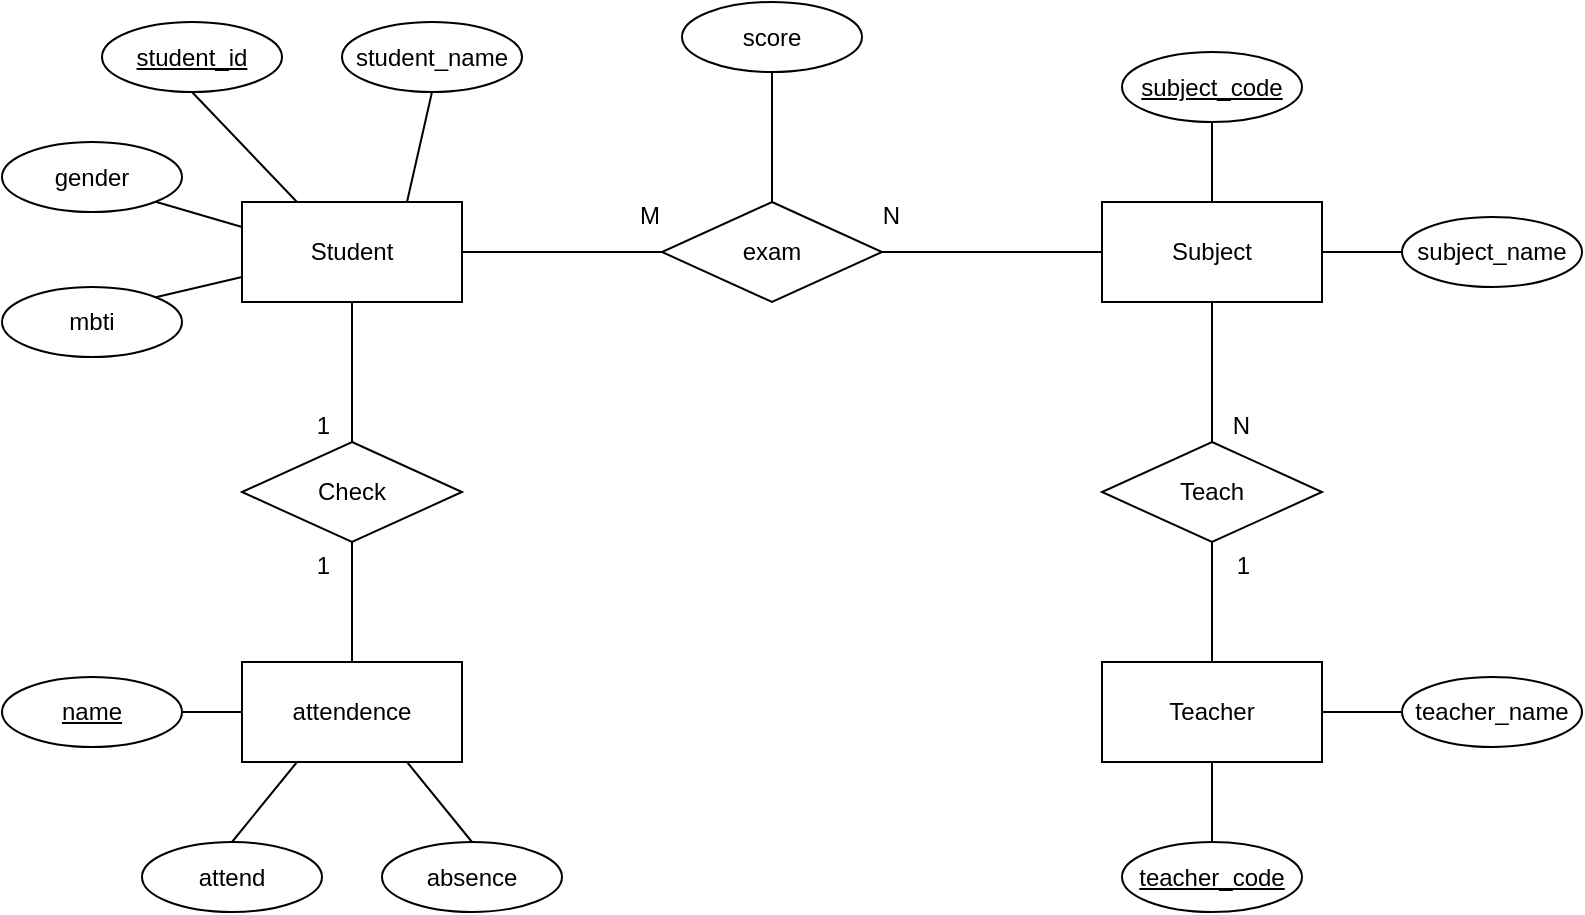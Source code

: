 <mxfile version="21.6.1" type="github">
  <diagram name="페이지-1" id="EzvtfQBdy-hiVALPavz4">
    <mxGraphModel dx="1018" dy="617" grid="1" gridSize="10" guides="1" tooltips="1" connect="1" arrows="1" fold="1" page="1" pageScale="1" pageWidth="827" pageHeight="1169" math="0" shadow="0">
      <root>
        <mxCell id="0" />
        <mxCell id="1" parent="0" />
        <mxCell id="PYD6FqWmEahpJ3s4jbQP-1" value="Student" style="whiteSpace=wrap;html=1;align=center;" vertex="1" parent="1">
          <mxGeometry x="130" y="170" width="110" height="50" as="geometry" />
        </mxCell>
        <mxCell id="PYD6FqWmEahpJ3s4jbQP-2" value="Teacher" style="whiteSpace=wrap;html=1;align=center;" vertex="1" parent="1">
          <mxGeometry x="560" y="400" width="110" height="50" as="geometry" />
        </mxCell>
        <mxCell id="PYD6FqWmEahpJ3s4jbQP-3" value="Subject" style="whiteSpace=wrap;html=1;align=center;" vertex="1" parent="1">
          <mxGeometry x="560" y="170" width="110" height="50" as="geometry" />
        </mxCell>
        <mxCell id="PYD6FqWmEahpJ3s4jbQP-4" value="attendence" style="whiteSpace=wrap;html=1;align=center;" vertex="1" parent="1">
          <mxGeometry x="130" y="400" width="110" height="50" as="geometry" />
        </mxCell>
        <mxCell id="PYD6FqWmEahpJ3s4jbQP-5" value="exam" style="shape=rhombus;perimeter=rhombusPerimeter;whiteSpace=wrap;html=1;align=center;" vertex="1" parent="1">
          <mxGeometry x="340" y="170" width="110" height="50" as="geometry" />
        </mxCell>
        <mxCell id="PYD6FqWmEahpJ3s4jbQP-6" value="Teach" style="shape=rhombus;perimeter=rhombusPerimeter;whiteSpace=wrap;html=1;align=center;" vertex="1" parent="1">
          <mxGeometry x="560" y="290" width="110" height="50" as="geometry" />
        </mxCell>
        <mxCell id="PYD6FqWmEahpJ3s4jbQP-7" value="" style="endArrow=none;html=1;rounded=0;entryX=0.5;entryY=1;entryDx=0;entryDy=0;exitX=0.5;exitY=0;exitDx=0;exitDy=0;" edge="1" parent="1" source="PYD6FqWmEahpJ3s4jbQP-2" target="PYD6FqWmEahpJ3s4jbQP-6">
          <mxGeometry relative="1" as="geometry">
            <mxPoint x="330" y="380" as="sourcePoint" />
            <mxPoint x="490" y="380" as="targetPoint" />
          </mxGeometry>
        </mxCell>
        <mxCell id="PYD6FqWmEahpJ3s4jbQP-8" value="1" style="resizable=0;html=1;whiteSpace=wrap;align=right;verticalAlign=bottom;" connectable="0" vertex="1" parent="PYD6FqWmEahpJ3s4jbQP-7">
          <mxGeometry x="1" relative="1" as="geometry">
            <mxPoint x="20" y="20" as="offset" />
          </mxGeometry>
        </mxCell>
        <mxCell id="PYD6FqWmEahpJ3s4jbQP-9" value="" style="endArrow=none;html=1;rounded=0;entryX=0.5;entryY=0;entryDx=0;entryDy=0;exitX=0.5;exitY=1;exitDx=0;exitDy=0;" edge="1" parent="1" source="PYD6FqWmEahpJ3s4jbQP-3" target="PYD6FqWmEahpJ3s4jbQP-6">
          <mxGeometry relative="1" as="geometry">
            <mxPoint x="430" y="390" as="sourcePoint" />
            <mxPoint x="590" y="390" as="targetPoint" />
          </mxGeometry>
        </mxCell>
        <mxCell id="PYD6FqWmEahpJ3s4jbQP-10" value="N" style="resizable=0;html=1;whiteSpace=wrap;align=right;verticalAlign=bottom;" connectable="0" vertex="1" parent="PYD6FqWmEahpJ3s4jbQP-9">
          <mxGeometry x="1" relative="1" as="geometry">
            <mxPoint x="20" as="offset" />
          </mxGeometry>
        </mxCell>
        <mxCell id="PYD6FqWmEahpJ3s4jbQP-11" value="" style="endArrow=none;html=1;rounded=0;exitX=1;exitY=0.5;exitDx=0;exitDy=0;entryX=0;entryY=0.5;entryDx=0;entryDy=0;" edge="1" parent="1" source="PYD6FqWmEahpJ3s4jbQP-1" target="PYD6FqWmEahpJ3s4jbQP-5">
          <mxGeometry relative="1" as="geometry">
            <mxPoint x="440" y="350" as="sourcePoint" />
            <mxPoint x="600" y="350" as="targetPoint" />
          </mxGeometry>
        </mxCell>
        <mxCell id="PYD6FqWmEahpJ3s4jbQP-12" value="M" style="resizable=0;html=1;whiteSpace=wrap;align=right;verticalAlign=bottom;" connectable="0" vertex="1" parent="PYD6FqWmEahpJ3s4jbQP-11">
          <mxGeometry x="1" relative="1" as="geometry">
            <mxPoint y="-10" as="offset" />
          </mxGeometry>
        </mxCell>
        <mxCell id="PYD6FqWmEahpJ3s4jbQP-13" value="" style="endArrow=none;html=1;rounded=0;entryX=1;entryY=0.5;entryDx=0;entryDy=0;exitX=0;exitY=0.5;exitDx=0;exitDy=0;" edge="1" parent="1" source="PYD6FqWmEahpJ3s4jbQP-3" target="PYD6FqWmEahpJ3s4jbQP-5">
          <mxGeometry relative="1" as="geometry">
            <mxPoint x="440" y="350" as="sourcePoint" />
            <mxPoint x="600" y="350" as="targetPoint" />
          </mxGeometry>
        </mxCell>
        <mxCell id="PYD6FqWmEahpJ3s4jbQP-14" value="N" style="resizable=0;html=1;whiteSpace=wrap;align=right;verticalAlign=bottom;" connectable="0" vertex="1" parent="PYD6FqWmEahpJ3s4jbQP-13">
          <mxGeometry x="1" relative="1" as="geometry">
            <mxPoint x="10" y="-10" as="offset" />
          </mxGeometry>
        </mxCell>
        <mxCell id="PYD6FqWmEahpJ3s4jbQP-15" value="Check" style="shape=rhombus;perimeter=rhombusPerimeter;whiteSpace=wrap;html=1;align=center;" vertex="1" parent="1">
          <mxGeometry x="130" y="290" width="110" height="50" as="geometry" />
        </mxCell>
        <mxCell id="PYD6FqWmEahpJ3s4jbQP-16" value="" style="endArrow=none;html=1;rounded=0;entryX=0.5;entryY=0;entryDx=0;entryDy=0;exitX=0.5;exitY=1;exitDx=0;exitDy=0;" edge="1" parent="1" source="PYD6FqWmEahpJ3s4jbQP-1" target="PYD6FqWmEahpJ3s4jbQP-15">
          <mxGeometry relative="1" as="geometry">
            <mxPoint x="320" y="320" as="sourcePoint" />
            <mxPoint x="480" y="320" as="targetPoint" />
          </mxGeometry>
        </mxCell>
        <mxCell id="PYD6FqWmEahpJ3s4jbQP-17" value="1" style="resizable=0;html=1;whiteSpace=wrap;align=right;verticalAlign=bottom;" connectable="0" vertex="1" parent="PYD6FqWmEahpJ3s4jbQP-16">
          <mxGeometry x="1" relative="1" as="geometry">
            <mxPoint x="-10" as="offset" />
          </mxGeometry>
        </mxCell>
        <mxCell id="PYD6FqWmEahpJ3s4jbQP-18" value="" style="endArrow=none;html=1;rounded=0;exitX=0.5;exitY=0;exitDx=0;exitDy=0;entryX=0.5;entryY=1;entryDx=0;entryDy=0;" edge="1" parent="1" source="PYD6FqWmEahpJ3s4jbQP-4" target="PYD6FqWmEahpJ3s4jbQP-15">
          <mxGeometry relative="1" as="geometry">
            <mxPoint x="320" y="320" as="sourcePoint" />
            <mxPoint x="480" y="320" as="targetPoint" />
          </mxGeometry>
        </mxCell>
        <mxCell id="PYD6FqWmEahpJ3s4jbQP-19" value="1" style="resizable=0;html=1;whiteSpace=wrap;align=right;verticalAlign=bottom;" connectable="0" vertex="1" parent="PYD6FqWmEahpJ3s4jbQP-18">
          <mxGeometry x="1" relative="1" as="geometry">
            <mxPoint x="-10" y="20" as="offset" />
          </mxGeometry>
        </mxCell>
        <mxCell id="PYD6FqWmEahpJ3s4jbQP-20" value="student_name" style="ellipse;whiteSpace=wrap;html=1;align=center;" vertex="1" parent="1">
          <mxGeometry x="180" y="80" width="90" height="35" as="geometry" />
        </mxCell>
        <mxCell id="PYD6FqWmEahpJ3s4jbQP-21" value="gender" style="ellipse;whiteSpace=wrap;html=1;align=center;" vertex="1" parent="1">
          <mxGeometry x="10" y="140" width="90" height="35" as="geometry" />
        </mxCell>
        <mxCell id="PYD6FqWmEahpJ3s4jbQP-22" value="mbti" style="ellipse;whiteSpace=wrap;html=1;align=center;" vertex="1" parent="1">
          <mxGeometry x="10" y="212.5" width="90" height="35" as="geometry" />
        </mxCell>
        <mxCell id="PYD6FqWmEahpJ3s4jbQP-23" value="student_id" style="ellipse;whiteSpace=wrap;html=1;align=center;fontStyle=4;" vertex="1" parent="1">
          <mxGeometry x="60" y="80" width="90" height="35" as="geometry" />
        </mxCell>
        <mxCell id="PYD6FqWmEahpJ3s4jbQP-26" value="" style="endArrow=none;html=1;rounded=0;exitX=0.5;exitY=1;exitDx=0;exitDy=0;entryX=0.75;entryY=0;entryDx=0;entryDy=0;" edge="1" parent="1" source="PYD6FqWmEahpJ3s4jbQP-20" target="PYD6FqWmEahpJ3s4jbQP-1">
          <mxGeometry relative="1" as="geometry">
            <mxPoint x="320" y="160" as="sourcePoint" />
            <mxPoint x="480" y="160" as="targetPoint" />
          </mxGeometry>
        </mxCell>
        <mxCell id="PYD6FqWmEahpJ3s4jbQP-27" value="" style="endArrow=none;html=1;rounded=0;exitX=0.5;exitY=1;exitDx=0;exitDy=0;entryX=0.25;entryY=0;entryDx=0;entryDy=0;" edge="1" parent="1" source="PYD6FqWmEahpJ3s4jbQP-23" target="PYD6FqWmEahpJ3s4jbQP-1">
          <mxGeometry relative="1" as="geometry">
            <mxPoint x="320" y="160" as="sourcePoint" />
            <mxPoint x="480" y="160" as="targetPoint" />
          </mxGeometry>
        </mxCell>
        <mxCell id="PYD6FqWmEahpJ3s4jbQP-28" value="" style="endArrow=none;html=1;rounded=0;exitX=1;exitY=1;exitDx=0;exitDy=0;entryX=0;entryY=0.25;entryDx=0;entryDy=0;" edge="1" parent="1" source="PYD6FqWmEahpJ3s4jbQP-21" target="PYD6FqWmEahpJ3s4jbQP-1">
          <mxGeometry relative="1" as="geometry">
            <mxPoint x="320" y="160" as="sourcePoint" />
            <mxPoint x="480" y="160" as="targetPoint" />
          </mxGeometry>
        </mxCell>
        <mxCell id="PYD6FqWmEahpJ3s4jbQP-29" value="" style="endArrow=none;html=1;rounded=0;exitX=1;exitY=0;exitDx=0;exitDy=0;entryX=0;entryY=0.75;entryDx=0;entryDy=0;" edge="1" parent="1" source="PYD6FqWmEahpJ3s4jbQP-22" target="PYD6FqWmEahpJ3s4jbQP-1">
          <mxGeometry relative="1" as="geometry">
            <mxPoint x="320" y="160" as="sourcePoint" />
            <mxPoint x="480" y="160" as="targetPoint" />
          </mxGeometry>
        </mxCell>
        <mxCell id="PYD6FqWmEahpJ3s4jbQP-30" value="score" style="ellipse;whiteSpace=wrap;html=1;align=center;" vertex="1" parent="1">
          <mxGeometry x="350" y="70" width="90" height="35" as="geometry" />
        </mxCell>
        <mxCell id="PYD6FqWmEahpJ3s4jbQP-31" value="" style="endArrow=none;html=1;rounded=0;exitX=0.5;exitY=1;exitDx=0;exitDy=0;entryX=0.5;entryY=0;entryDx=0;entryDy=0;" edge="1" parent="1" source="PYD6FqWmEahpJ3s4jbQP-30" target="PYD6FqWmEahpJ3s4jbQP-5">
          <mxGeometry relative="1" as="geometry">
            <mxPoint x="320" y="320" as="sourcePoint" />
            <mxPoint x="480" y="320" as="targetPoint" />
          </mxGeometry>
        </mxCell>
        <mxCell id="PYD6FqWmEahpJ3s4jbQP-33" value="subject_code" style="ellipse;whiteSpace=wrap;html=1;align=center;fontStyle=4;" vertex="1" parent="1">
          <mxGeometry x="570" y="95" width="90" height="35" as="geometry" />
        </mxCell>
        <mxCell id="PYD6FqWmEahpJ3s4jbQP-34" value="subject_name" style="ellipse;whiteSpace=wrap;html=1;align=center;" vertex="1" parent="1">
          <mxGeometry x="710" y="177.5" width="90" height="35" as="geometry" />
        </mxCell>
        <mxCell id="PYD6FqWmEahpJ3s4jbQP-35" value="teacher_code" style="ellipse;whiteSpace=wrap;html=1;align=center;fontStyle=4;" vertex="1" parent="1">
          <mxGeometry x="570" y="490" width="90" height="35" as="geometry" />
        </mxCell>
        <mxCell id="PYD6FqWmEahpJ3s4jbQP-36" value="teacher_name" style="ellipse;whiteSpace=wrap;html=1;align=center;" vertex="1" parent="1">
          <mxGeometry x="710" y="407.5" width="90" height="35" as="geometry" />
        </mxCell>
        <mxCell id="PYD6FqWmEahpJ3s4jbQP-37" value="" style="endArrow=none;html=1;rounded=0;exitX=0.5;exitY=1;exitDx=0;exitDy=0;entryX=0.5;entryY=0;entryDx=0;entryDy=0;" edge="1" parent="1" source="PYD6FqWmEahpJ3s4jbQP-33" target="PYD6FqWmEahpJ3s4jbQP-3">
          <mxGeometry relative="1" as="geometry">
            <mxPoint x="320" y="320" as="sourcePoint" />
            <mxPoint x="480" y="320" as="targetPoint" />
          </mxGeometry>
        </mxCell>
        <mxCell id="PYD6FqWmEahpJ3s4jbQP-38" value="" style="endArrow=none;html=1;rounded=0;entryX=0;entryY=0.5;entryDx=0;entryDy=0;exitX=1;exitY=0.5;exitDx=0;exitDy=0;" edge="1" parent="1" source="PYD6FqWmEahpJ3s4jbQP-3" target="PYD6FqWmEahpJ3s4jbQP-34">
          <mxGeometry relative="1" as="geometry">
            <mxPoint x="320" y="320" as="sourcePoint" />
            <mxPoint x="480" y="320" as="targetPoint" />
          </mxGeometry>
        </mxCell>
        <mxCell id="PYD6FqWmEahpJ3s4jbQP-39" value="" style="endArrow=none;html=1;rounded=0;entryX=0;entryY=0.5;entryDx=0;entryDy=0;exitX=1;exitY=0.5;exitDx=0;exitDy=0;" edge="1" parent="1" source="PYD6FqWmEahpJ3s4jbQP-2" target="PYD6FqWmEahpJ3s4jbQP-36">
          <mxGeometry relative="1" as="geometry">
            <mxPoint x="320" y="320" as="sourcePoint" />
            <mxPoint x="480" y="320" as="targetPoint" />
          </mxGeometry>
        </mxCell>
        <mxCell id="PYD6FqWmEahpJ3s4jbQP-40" value="" style="endArrow=none;html=1;rounded=0;entryX=0.5;entryY=0;entryDx=0;entryDy=0;exitX=0.5;exitY=1;exitDx=0;exitDy=0;" edge="1" parent="1" source="PYD6FqWmEahpJ3s4jbQP-2" target="PYD6FqWmEahpJ3s4jbQP-35">
          <mxGeometry relative="1" as="geometry">
            <mxPoint x="320" y="320" as="sourcePoint" />
            <mxPoint x="480" y="320" as="targetPoint" />
          </mxGeometry>
        </mxCell>
        <mxCell id="PYD6FqWmEahpJ3s4jbQP-41" value="name" style="ellipse;whiteSpace=wrap;html=1;align=center;fontStyle=4;" vertex="1" parent="1">
          <mxGeometry x="10" y="407.5" width="90" height="35" as="geometry" />
        </mxCell>
        <mxCell id="PYD6FqWmEahpJ3s4jbQP-42" value="attend" style="ellipse;whiteSpace=wrap;html=1;align=center;" vertex="1" parent="1">
          <mxGeometry x="80" y="490" width="90" height="35" as="geometry" />
        </mxCell>
        <mxCell id="PYD6FqWmEahpJ3s4jbQP-43" value="absence" style="ellipse;whiteSpace=wrap;html=1;align=center;" vertex="1" parent="1">
          <mxGeometry x="200" y="490" width="90" height="35" as="geometry" />
        </mxCell>
        <mxCell id="PYD6FqWmEahpJ3s4jbQP-44" value="" style="endArrow=none;html=1;rounded=0;exitX=1;exitY=0.5;exitDx=0;exitDy=0;entryX=0;entryY=0.5;entryDx=0;entryDy=0;" edge="1" parent="1" source="PYD6FqWmEahpJ3s4jbQP-41" target="PYD6FqWmEahpJ3s4jbQP-4">
          <mxGeometry relative="1" as="geometry">
            <mxPoint x="320" y="330" as="sourcePoint" />
            <mxPoint x="480" y="330" as="targetPoint" />
          </mxGeometry>
        </mxCell>
        <mxCell id="PYD6FqWmEahpJ3s4jbQP-45" value="" style="endArrow=none;html=1;rounded=0;exitX=0.5;exitY=0;exitDx=0;exitDy=0;entryX=0.25;entryY=1;entryDx=0;entryDy=0;" edge="1" parent="1" source="PYD6FqWmEahpJ3s4jbQP-42" target="PYD6FqWmEahpJ3s4jbQP-4">
          <mxGeometry relative="1" as="geometry">
            <mxPoint x="320" y="330" as="sourcePoint" />
            <mxPoint x="480" y="330" as="targetPoint" />
          </mxGeometry>
        </mxCell>
        <mxCell id="PYD6FqWmEahpJ3s4jbQP-46" value="" style="endArrow=none;html=1;rounded=0;exitX=0.5;exitY=0;exitDx=0;exitDy=0;entryX=0.75;entryY=1;entryDx=0;entryDy=0;" edge="1" parent="1" source="PYD6FqWmEahpJ3s4jbQP-43" target="PYD6FqWmEahpJ3s4jbQP-4">
          <mxGeometry relative="1" as="geometry">
            <mxPoint x="320" y="330" as="sourcePoint" />
            <mxPoint x="480" y="330" as="targetPoint" />
          </mxGeometry>
        </mxCell>
      </root>
    </mxGraphModel>
  </diagram>
</mxfile>
